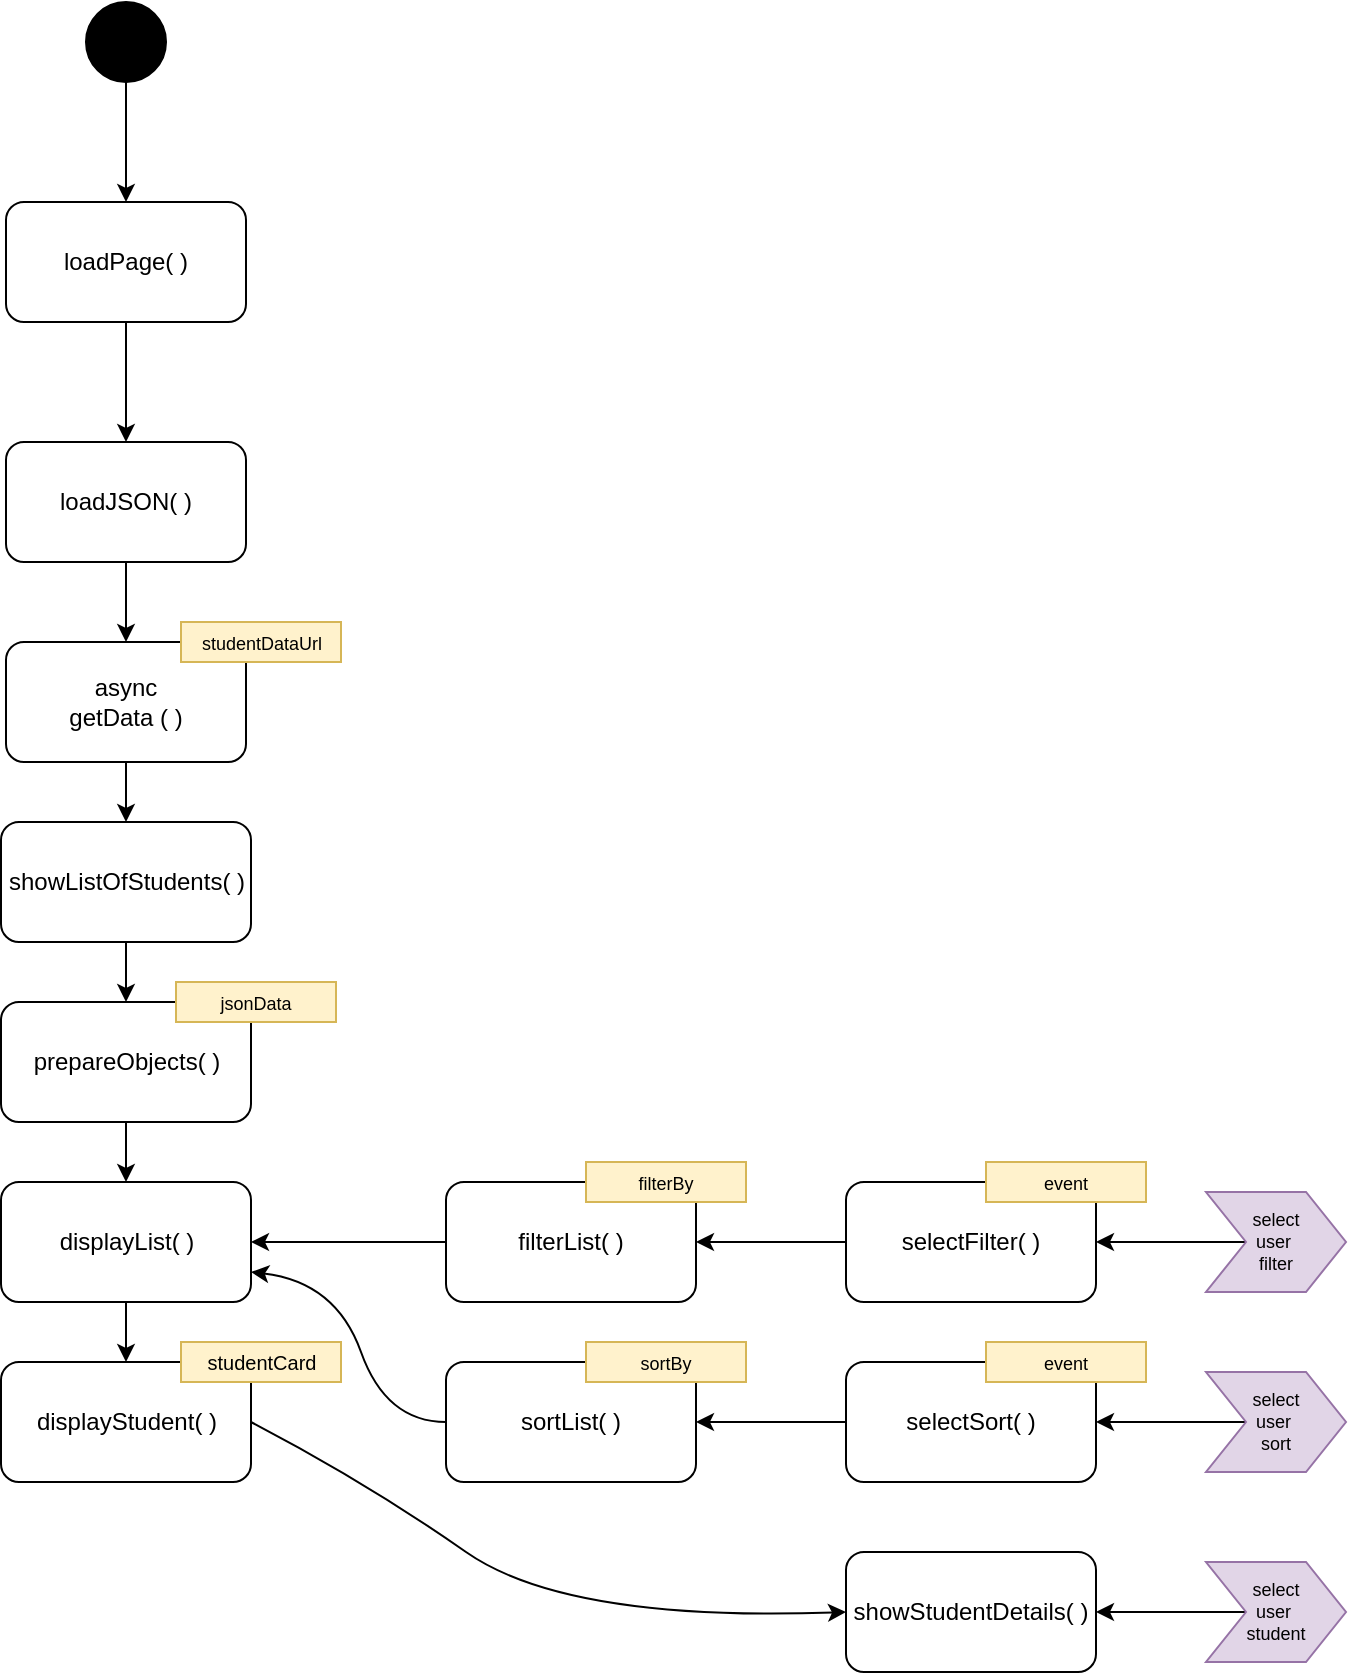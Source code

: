<mxfile>
    <diagram name="Page-1" id="nciRwOpZw9opt4-sPwye">
        <mxGraphModel dx="719" dy="1505" grid="1" gridSize="10" guides="1" tooltips="1" connect="1" arrows="1" fold="1" page="1" pageScale="1" pageWidth="850" pageHeight="1100" math="0" shadow="0">
            <root>
                <mxCell id="0"/>
                <mxCell id="1" parent="0"/>
                <mxCell id="ExdATO0kJBKR-__0TGWd-1" value="" style="edgeStyle=orthogonalEdgeStyle;rounded=0;orthogonalLoop=1;jettySize=auto;html=1;fontSize=9;" parent="1" source="ExdATO0kJBKR-__0TGWd-2" target="ExdATO0kJBKR-__0TGWd-4" edge="1">
                    <mxGeometry relative="1" as="geometry"/>
                </mxCell>
                <mxCell id="ExdATO0kJBKR-__0TGWd-2" value="" style="ellipse;whiteSpace=wrap;html=1;aspect=fixed;fillColor=#000000;" parent="1" vertex="1">
                    <mxGeometry x="80" y="10" width="40" height="40" as="geometry"/>
                </mxCell>
                <mxCell id="ExdATO0kJBKR-__0TGWd-3" value="" style="edgeStyle=orthogonalEdgeStyle;rounded=0;orthogonalLoop=1;jettySize=auto;html=1;" parent="1" source="ExdATO0kJBKR-__0TGWd-4" target="ExdATO0kJBKR-__0TGWd-6" edge="1">
                    <mxGeometry relative="1" as="geometry"/>
                </mxCell>
                <mxCell id="ExdATO0kJBKR-__0TGWd-4" value="loadPage( )" style="rounded=1;whiteSpace=wrap;html=1;fillColor=#FFFFFF;" parent="1" vertex="1">
                    <mxGeometry x="40" y="110" width="120" height="60" as="geometry"/>
                </mxCell>
                <mxCell id="ExdATO0kJBKR-__0TGWd-5" value="" style="edgeStyle=orthogonalEdgeStyle;rounded=0;orthogonalLoop=1;jettySize=auto;html=1;fontSize=9;" parent="1" source="ExdATO0kJBKR-__0TGWd-6" target="ExdATO0kJBKR-__0TGWd-8" edge="1">
                    <mxGeometry relative="1" as="geometry"/>
                </mxCell>
                <mxCell id="ExdATO0kJBKR-__0TGWd-6" value="loadJSON( )" style="rounded=1;whiteSpace=wrap;html=1;fillColor=#FFFFFF;" parent="1" vertex="1">
                    <mxGeometry x="40" y="230" width="120" height="60" as="geometry"/>
                </mxCell>
                <mxCell id="ExdATO0kJBKR-__0TGWd-7" value="" style="edgeStyle=orthogonalEdgeStyle;rounded=0;orthogonalLoop=1;jettySize=auto;html=1;fontSize=9;entryX=0.5;entryY=0;entryDx=0;entryDy=0;" parent="1" source="ExdATO0kJBKR-__0TGWd-8" target="ExdATO0kJBKR-__0TGWd-10" edge="1">
                    <mxGeometry relative="1" as="geometry"/>
                </mxCell>
                <mxCell id="ExdATO0kJBKR-__0TGWd-8" value="async&lt;br&gt;getData ( )" style="rounded=1;whiteSpace=wrap;html=1;fillColor=#FFFFFF;" parent="1" vertex="1">
                    <mxGeometry x="40" y="330" width="120" height="60" as="geometry"/>
                </mxCell>
                <mxCell id="ExdATO0kJBKR-__0TGWd-9" value="" style="edgeStyle=orthogonalEdgeStyle;rounded=0;orthogonalLoop=1;jettySize=auto;html=1;fontSize=9;" parent="1" source="ExdATO0kJBKR-__0TGWd-10" target="ExdATO0kJBKR-__0TGWd-12" edge="1">
                    <mxGeometry relative="1" as="geometry"/>
                </mxCell>
                <mxCell id="ExdATO0kJBKR-__0TGWd-10" value="showListOfStudents( )&lt;br&gt;" style="rounded=1;whiteSpace=wrap;html=1;fillColor=#FFFFFF;" parent="1" vertex="1">
                    <mxGeometry x="37.5" y="420" width="125" height="60" as="geometry"/>
                </mxCell>
                <mxCell id="ExdATO0kJBKR-__0TGWd-11" value="" style="edgeStyle=orthogonalEdgeStyle;rounded=0;orthogonalLoop=1;jettySize=auto;html=1;fontSize=9;entryX=0.5;entryY=0;entryDx=0;entryDy=0;" parent="1" source="ExdATO0kJBKR-__0TGWd-12" target="ExdATO0kJBKR-__0TGWd-15" edge="1">
                    <mxGeometry relative="1" as="geometry"/>
                </mxCell>
                <mxCell id="ExdATO0kJBKR-__0TGWd-12" value="prepareObjects( )" style="rounded=1;whiteSpace=wrap;html=1;fillColor=#FFFFFF;" parent="1" vertex="1">
                    <mxGeometry x="37.5" y="510" width="125" height="60" as="geometry"/>
                </mxCell>
                <mxCell id="ExdATO0kJBKR-__0TGWd-13" value="&lt;font style=&quot;font-size: 9px;&quot;&gt;jsonData&lt;/font&gt;" style="rounded=0;whiteSpace=wrap;html=1;fillColor=#fff2cc;strokeColor=#d6b656;" parent="1" vertex="1">
                    <mxGeometry x="125" y="500" width="80" height="20" as="geometry"/>
                </mxCell>
                <mxCell id="ExdATO0kJBKR-__0TGWd-14" value="" style="edgeStyle=orthogonalEdgeStyle;rounded=0;orthogonalLoop=1;jettySize=auto;html=1;fontSize=9;" parent="1" source="ExdATO0kJBKR-__0TGWd-15" target="ExdATO0kJBKR-__0TGWd-16" edge="1">
                    <mxGeometry relative="1" as="geometry"/>
                </mxCell>
                <mxCell id="ExdATO0kJBKR-__0TGWd-15" value="displayList( )" style="rounded=1;whiteSpace=wrap;html=1;fillColor=#FFFFFF;" parent="1" vertex="1">
                    <mxGeometry x="37.5" y="600" width="125" height="60" as="geometry"/>
                </mxCell>
                <mxCell id="ExdATO0kJBKR-__0TGWd-16" value="displayStudent( )" style="rounded=1;whiteSpace=wrap;html=1;fillColor=#FFFFFF;" parent="1" vertex="1">
                    <mxGeometry x="37.5" y="690" width="125" height="60" as="geometry"/>
                </mxCell>
                <mxCell id="ExdATO0kJBKR-__0TGWd-17" value="&lt;font size=&quot;1&quot;&gt;studentCard&lt;/font&gt;" style="rounded=0;whiteSpace=wrap;html=1;fillColor=#fff2cc;strokeColor=#d6b656;" parent="1" vertex="1">
                    <mxGeometry x="127.5" y="680" width="80" height="20" as="geometry"/>
                </mxCell>
                <mxCell id="ExdATO0kJBKR-__0TGWd-18" value="" style="edgeStyle=orthogonalEdgeStyle;rounded=0;orthogonalLoop=1;jettySize=auto;html=1;fontSize=9;" parent="1" source="ExdATO0kJBKR-__0TGWd-19" target="ExdATO0kJBKR-__0TGWd-15" edge="1">
                    <mxGeometry relative="1" as="geometry"/>
                </mxCell>
                <mxCell id="ExdATO0kJBKR-__0TGWd-19" value="filterList( )" style="rounded=1;whiteSpace=wrap;html=1;fillColor=#FFFFFF;" parent="1" vertex="1">
                    <mxGeometry x="260" y="600" width="125" height="60" as="geometry"/>
                </mxCell>
                <mxCell id="ExdATO0kJBKR-__0TGWd-20" value="" style="edgeStyle=orthogonalEdgeStyle;rounded=0;orthogonalLoop=1;jettySize=auto;html=1;fontSize=9;entryX=1;entryY=0.5;entryDx=0;entryDy=0;" parent="1" source="ExdATO0kJBKR-__0TGWd-21" target="ExdATO0kJBKR-__0TGWd-19" edge="1">
                    <mxGeometry relative="1" as="geometry"/>
                </mxCell>
                <mxCell id="ExdATO0kJBKR-__0TGWd-21" value="selectFilter( )" style="rounded=1;whiteSpace=wrap;html=1;fillColor=#FFFFFF;" parent="1" vertex="1">
                    <mxGeometry x="460" y="600" width="125" height="60" as="geometry"/>
                </mxCell>
                <mxCell id="ExdATO0kJBKR-__0TGWd-22" value="sortList( )" style="rounded=1;whiteSpace=wrap;html=1;fillColor=#FFFFFF;" parent="1" vertex="1">
                    <mxGeometry x="260" y="690" width="125" height="60" as="geometry"/>
                </mxCell>
                <mxCell id="ExdATO0kJBKR-__0TGWd-23" value="" style="edgeStyle=orthogonalEdgeStyle;rounded=0;orthogonalLoop=1;jettySize=auto;html=1;fontSize=9;entryX=1;entryY=0.5;entryDx=0;entryDy=0;" parent="1" source="ExdATO0kJBKR-__0TGWd-24" target="ExdATO0kJBKR-__0TGWd-22" edge="1">
                    <mxGeometry relative="1" as="geometry"/>
                </mxCell>
                <mxCell id="ExdATO0kJBKR-__0TGWd-24" value="selectSort( )" style="rounded=1;whiteSpace=wrap;html=1;fillColor=#FFFFFF;" parent="1" vertex="1">
                    <mxGeometry x="460" y="690" width="125" height="60" as="geometry"/>
                </mxCell>
                <mxCell id="ExdATO0kJBKR-__0TGWd-25" value="" style="edgeStyle=orthogonalEdgeStyle;rounded=0;orthogonalLoop=1;jettySize=auto;html=1;fontSize=9;entryX=1;entryY=0.5;entryDx=0;entryDy=0;" parent="1" source="ExdATO0kJBKR-__0TGWd-26" target="ExdATO0kJBKR-__0TGWd-21" edge="1">
                    <mxGeometry relative="1" as="geometry"/>
                </mxCell>
                <mxCell id="ExdATO0kJBKR-__0TGWd-26" value="select&lt;br&gt;user&amp;nbsp;&lt;br&gt;filter" style="shape=step;perimeter=stepPerimeter;whiteSpace=wrap;html=1;fixedSize=1;strokeColor=#9673a6;fontSize=9;fillColor=#e1d5e7;align=center;" parent="1" vertex="1">
                    <mxGeometry x="640" y="605" width="70" height="50" as="geometry"/>
                </mxCell>
                <mxCell id="ExdATO0kJBKR-__0TGWd-27" value="" style="edgeStyle=orthogonalEdgeStyle;rounded=0;orthogonalLoop=1;jettySize=auto;html=1;fontSize=9;entryX=1;entryY=0.5;entryDx=0;entryDy=0;" parent="1" source="ExdATO0kJBKR-__0TGWd-28" target="ExdATO0kJBKR-__0TGWd-24" edge="1">
                    <mxGeometry relative="1" as="geometry">
                        <Array as="points">
                            <mxPoint x="600" y="720"/>
                            <mxPoint x="600" y="720"/>
                        </Array>
                    </mxGeometry>
                </mxCell>
                <mxCell id="ExdATO0kJBKR-__0TGWd-28" value="select&lt;br&gt;user&amp;nbsp;&lt;br&gt;sort" style="shape=step;perimeter=stepPerimeter;whiteSpace=wrap;html=1;fixedSize=1;strokeColor=#9673a6;fontSize=9;fillColor=#e1d5e7;align=center;" parent="1" vertex="1">
                    <mxGeometry x="640" y="695" width="70" height="50" as="geometry"/>
                </mxCell>
                <mxCell id="ExdATO0kJBKR-__0TGWd-29" value="&lt;font style=&quot;font-size: 9px;&quot;&gt;studentDataUrl&lt;/font&gt;" style="rounded=0;whiteSpace=wrap;html=1;fillColor=#fff2cc;strokeColor=#d6b656;" parent="1" vertex="1">
                    <mxGeometry x="127.5" y="320" width="80" height="20" as="geometry"/>
                </mxCell>
                <mxCell id="ExdATO0kJBKR-__0TGWd-30" value="&lt;font style=&quot;font-size: 9px;&quot;&gt;event&lt;/font&gt;" style="rounded=0;whiteSpace=wrap;html=1;fillColor=#fff2cc;strokeColor=#d6b656;" parent="1" vertex="1">
                    <mxGeometry x="530" y="590" width="80" height="20" as="geometry"/>
                </mxCell>
                <mxCell id="ExdATO0kJBKR-__0TGWd-31" value="&lt;font style=&quot;font-size: 9px;&quot;&gt;filterBy&lt;/font&gt;" style="rounded=0;whiteSpace=wrap;html=1;fillColor=#fff2cc;strokeColor=#d6b656;" parent="1" vertex="1">
                    <mxGeometry x="330" y="590" width="80" height="20" as="geometry"/>
                </mxCell>
                <mxCell id="ExdATO0kJBKR-__0TGWd-32" value="&lt;font style=&quot;font-size: 9px;&quot;&gt;sortBy&lt;/font&gt;" style="rounded=0;whiteSpace=wrap;html=1;fillColor=#fff2cc;strokeColor=#d6b656;" parent="1" vertex="1">
                    <mxGeometry x="330" y="680" width="80" height="20" as="geometry"/>
                </mxCell>
                <mxCell id="ExdATO0kJBKR-__0TGWd-33" value="&lt;font style=&quot;font-size: 9px;&quot;&gt;event&lt;/font&gt;" style="rounded=0;whiteSpace=wrap;html=1;fillColor=#fff2cc;strokeColor=#d6b656;" parent="1" vertex="1">
                    <mxGeometry x="530" y="680" width="80" height="20" as="geometry"/>
                </mxCell>
                <mxCell id="ExdATO0kJBKR-__0TGWd-34" value="" style="curved=1;endArrow=classic;html=1;rounded=0;exitX=0;exitY=0.5;exitDx=0;exitDy=0;entryX=1;entryY=0.75;entryDx=0;entryDy=0;" parent="1" source="ExdATO0kJBKR-__0TGWd-22" target="ExdATO0kJBKR-__0TGWd-15" edge="1">
                    <mxGeometry width="50" height="50" relative="1" as="geometry">
                        <mxPoint x="255" y="730" as="sourcePoint"/>
                        <mxPoint x="180" y="650" as="targetPoint"/>
                        <Array as="points">
                            <mxPoint x="230" y="720"/>
                            <mxPoint x="205" y="650"/>
                        </Array>
                    </mxGeometry>
                </mxCell>
                <mxCell id="ExdATO0kJBKR-__0TGWd-39" value="" style="edgeStyle=orthogonalEdgeStyle;rounded=0;orthogonalLoop=1;jettySize=auto;html=1;" parent="1" source="ExdATO0kJBKR-__0TGWd-35" target="ExdATO0kJBKR-__0TGWd-36" edge="1">
                    <mxGeometry relative="1" as="geometry"/>
                </mxCell>
                <mxCell id="ExdATO0kJBKR-__0TGWd-35" value="select&lt;br&gt;user&amp;nbsp;&lt;br&gt;student" style="shape=step;perimeter=stepPerimeter;whiteSpace=wrap;html=1;fixedSize=1;strokeColor=#9673a6;fontSize=9;fillColor=#e1d5e7;align=center;" parent="1" vertex="1">
                    <mxGeometry x="640" y="790" width="70" height="50" as="geometry"/>
                </mxCell>
                <mxCell id="ExdATO0kJBKR-__0TGWd-36" value="showStudentDetails( )" style="rounded=1;whiteSpace=wrap;html=1;fillColor=#FFFFFF;" parent="1" vertex="1">
                    <mxGeometry x="460" y="785" width="125" height="60" as="geometry"/>
                </mxCell>
                <mxCell id="ExdATO0kJBKR-__0TGWd-40" value="" style="curved=1;endArrow=classic;html=1;rounded=0;exitX=1;exitY=0.5;exitDx=0;exitDy=0;entryX=0;entryY=0.5;entryDx=0;entryDy=0;" parent="1" source="ExdATO0kJBKR-__0TGWd-16" target="ExdATO0kJBKR-__0TGWd-36" edge="1">
                    <mxGeometry width="50" height="50" relative="1" as="geometry">
                        <mxPoint x="320" y="900" as="sourcePoint"/>
                        <mxPoint x="370" y="850" as="targetPoint"/>
                        <Array as="points">
                            <mxPoint x="220" y="750"/>
                            <mxPoint x="320" y="820"/>
                        </Array>
                    </mxGeometry>
                </mxCell>
            </root>
        </mxGraphModel>
    </diagram>
</mxfile>
